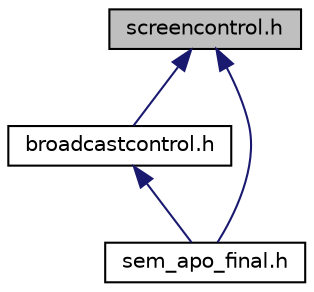 digraph "screencontrol.h"
{
  edge [fontname="Helvetica",fontsize="10",labelfontname="Helvetica",labelfontsize="10"];
  node [fontname="Helvetica",fontsize="10",shape=record];
  Node2 [label="screencontrol.h",height=0.2,width=0.4,color="black", fillcolor="grey75", style="filled", fontcolor="black"];
  Node2 -> Node3 [dir="back",color="midnightblue",fontsize="10",style="solid",fontname="Helvetica"];
  Node3 [label="broadcastcontrol.h",height=0.2,width=0.4,color="black", fillcolor="white", style="filled",URL="$broadcastcontrol_8h.html"];
  Node3 -> Node4 [dir="back",color="midnightblue",fontsize="10",style="solid",fontname="Helvetica"];
  Node4 [label="sem_apo_final.h",height=0.2,width=0.4,color="black", fillcolor="white", style="filled",URL="$sem__apo__final_8h.html"];
  Node2 -> Node4 [dir="back",color="midnightblue",fontsize="10",style="solid",fontname="Helvetica"];
}
